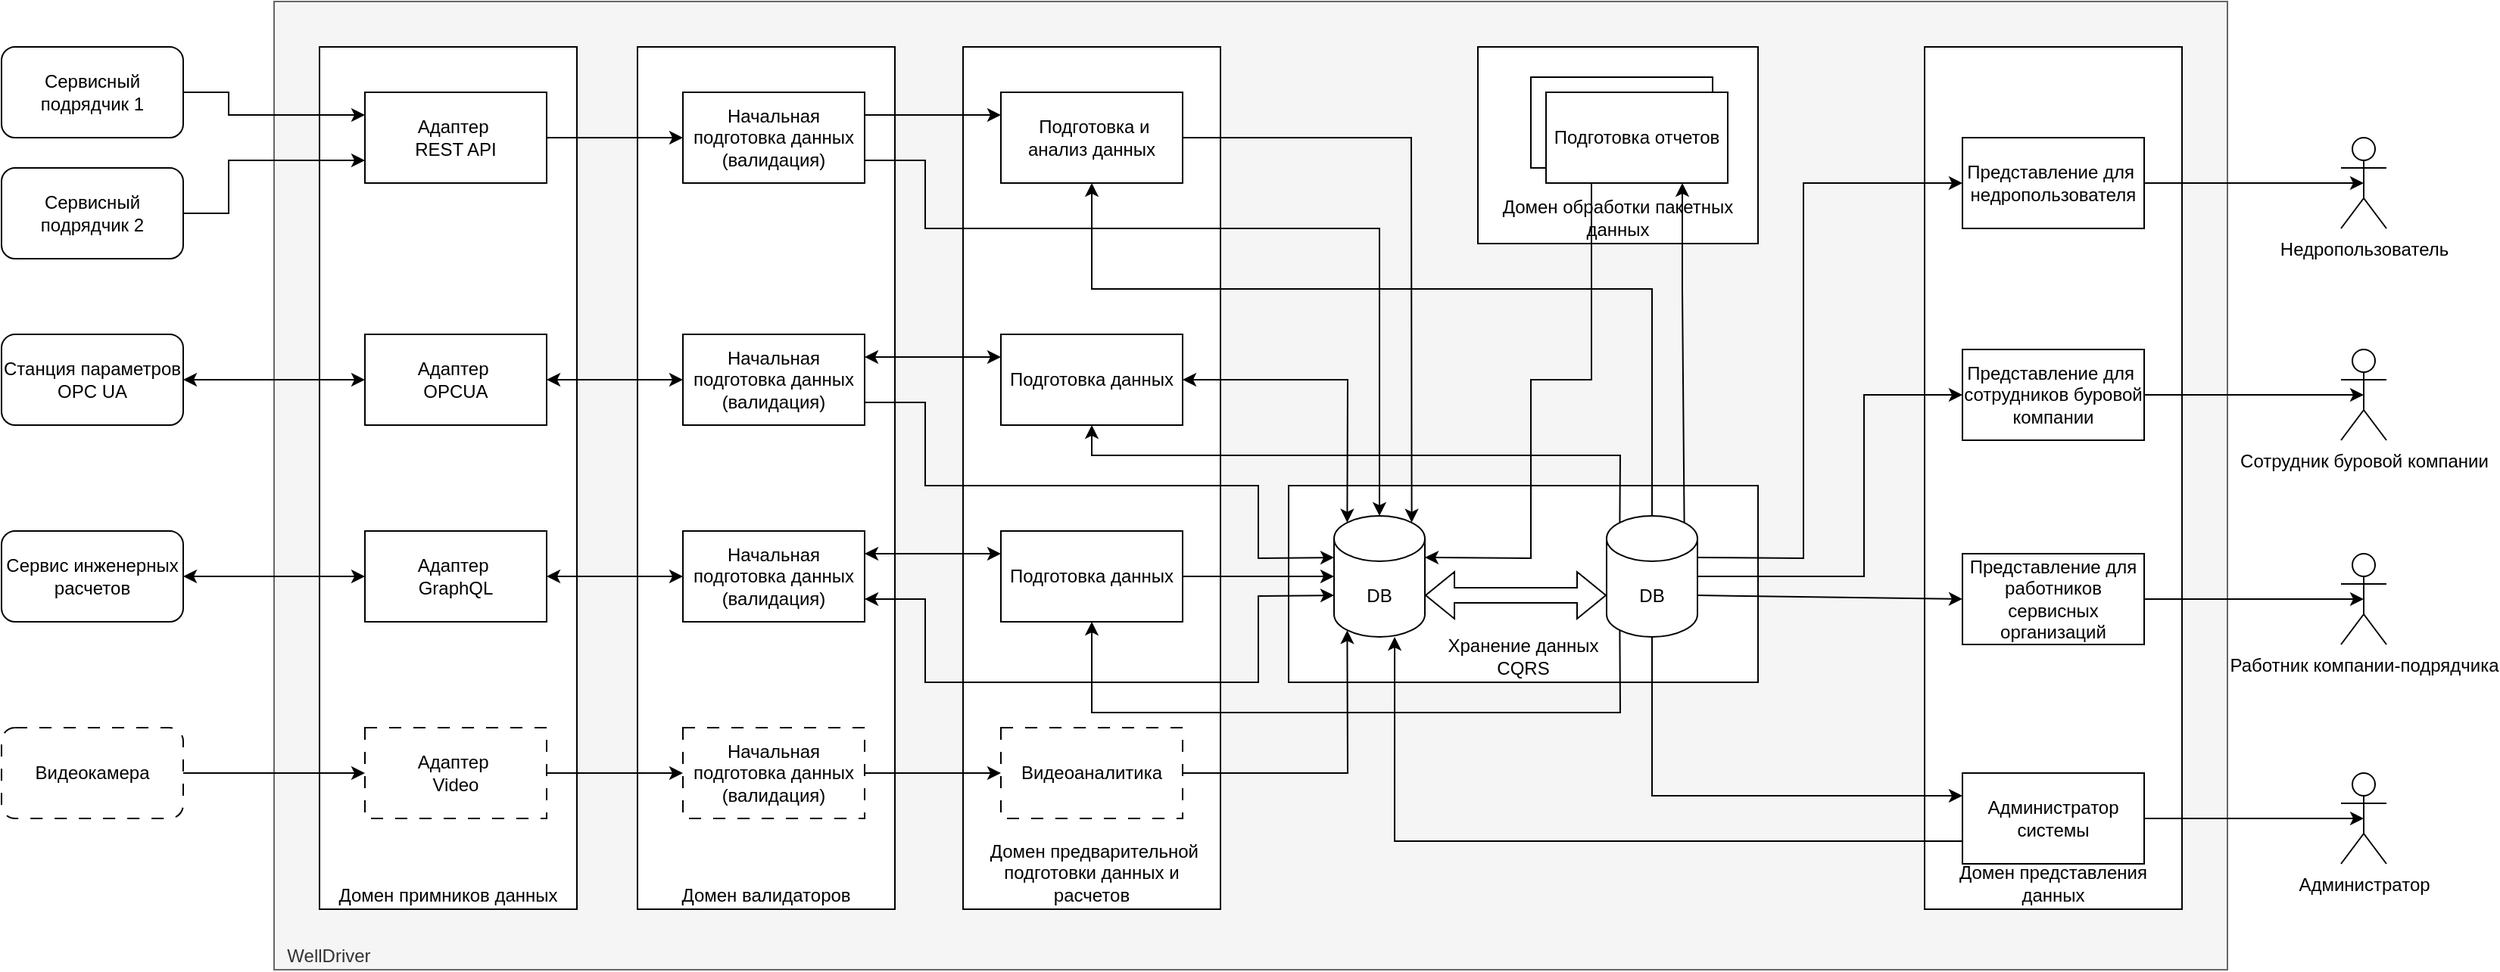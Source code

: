 <mxfile version="23.0.2" type="device">
  <diagram name="Страница — 1" id="gA9wOz-FBpwjpSg4Mojm">
    <mxGraphModel dx="1404" dy="814" grid="1" gridSize="10" guides="1" tooltips="1" connect="1" arrows="1" fold="1" page="1" pageScale="1" pageWidth="1100" pageHeight="850" math="0" shadow="0">
      <root>
        <mxCell id="0" />
        <mxCell id="1" parent="0" />
        <mxCell id="Vao4SwS5mdCdmDegx7Hp-79" value="&amp;nbsp; WellDriver" style="rounded=0;whiteSpace=wrap;html=1;verticalAlign=bottom;align=left;fillColor=#f5f5f5;fontColor=#333333;strokeColor=#666666;" parent="1" vertex="1">
          <mxGeometry x="180" width="1290" height="640" as="geometry" />
        </mxCell>
        <mxCell id="Vao4SwS5mdCdmDegx7Hp-73" value="Домен обработки пакетных данных" style="rounded=0;whiteSpace=wrap;html=1;verticalAlign=bottom;" parent="1" vertex="1">
          <mxGeometry x="975" y="30" width="185" height="130" as="geometry" />
        </mxCell>
        <mxCell id="Vao4SwS5mdCdmDegx7Hp-72" value="Домен представления данных" style="rounded=0;whiteSpace=wrap;html=1;verticalAlign=bottom;" parent="1" vertex="1">
          <mxGeometry x="1270" y="30" width="170" height="570" as="geometry" />
        </mxCell>
        <mxCell id="Vao4SwS5mdCdmDegx7Hp-71" value="&amp;nbsp;Домен предварительной подготовки данных и расчетов" style="rounded=0;whiteSpace=wrap;html=1;verticalAlign=bottom;" parent="1" vertex="1">
          <mxGeometry x="635" y="30" width="170" height="570" as="geometry" />
        </mxCell>
        <mxCell id="Vao4SwS5mdCdmDegx7Hp-70" value="Домен валидаторов" style="rounded=0;whiteSpace=wrap;html=1;verticalAlign=bottom;" parent="1" vertex="1">
          <mxGeometry x="420" y="30" width="170" height="570" as="geometry" />
        </mxCell>
        <mxCell id="Vao4SwS5mdCdmDegx7Hp-69" value="Домен примников данных" style="rounded=0;whiteSpace=wrap;html=1;verticalAlign=bottom;" parent="1" vertex="1">
          <mxGeometry x="210" y="30" width="170" height="570" as="geometry" />
        </mxCell>
        <mxCell id="Vao4SwS5mdCdmDegx7Hp-22" value="Хранение данных &lt;br&gt;CQRS" style="rounded=0;whiteSpace=wrap;html=1;verticalAlign=bottom;" parent="1" vertex="1">
          <mxGeometry x="850" y="320" width="310" height="130" as="geometry" />
        </mxCell>
        <mxCell id="Vao4SwS5mdCdmDegx7Hp-1" value="Адаптер&amp;nbsp;&lt;br&gt;REST API" style="rounded=0;whiteSpace=wrap;html=1;" parent="1" vertex="1">
          <mxGeometry x="240" y="60" width="120" height="60" as="geometry" />
        </mxCell>
        <mxCell id="Vao4SwS5mdCdmDegx7Hp-2" value="Сервисный подрядчик 1" style="rounded=1;whiteSpace=wrap;html=1;" parent="1" vertex="1">
          <mxGeometry y="30" width="120" height="60" as="geometry" />
        </mxCell>
        <mxCell id="Vao4SwS5mdCdmDegx7Hp-3" value="Сервисный подрядчик 2" style="rounded=1;whiteSpace=wrap;html=1;" parent="1" vertex="1">
          <mxGeometry y="110" width="120" height="60" as="geometry" />
        </mxCell>
        <mxCell id="Vao4SwS5mdCdmDegx7Hp-4" value="Станция параметров OPC UA" style="rounded=1;whiteSpace=wrap;html=1;" parent="1" vertex="1">
          <mxGeometry y="220" width="120" height="60" as="geometry" />
        </mxCell>
        <mxCell id="Vao4SwS5mdCdmDegx7Hp-5" value="Адаптер&amp;nbsp;&lt;br&gt;OPCUA" style="rounded=0;whiteSpace=wrap;html=1;" parent="1" vertex="1">
          <mxGeometry x="240" y="220" width="120" height="60" as="geometry" />
        </mxCell>
        <mxCell id="Vao4SwS5mdCdmDegx7Hp-6" value="Адаптер&amp;nbsp;&lt;br&gt;GraphQL" style="rounded=0;whiteSpace=wrap;html=1;" parent="1" vertex="1">
          <mxGeometry x="240" y="350" width="120" height="60" as="geometry" />
        </mxCell>
        <mxCell id="Vao4SwS5mdCdmDegx7Hp-7" value="Адаптер&amp;nbsp;&lt;br&gt;Video" style="rounded=0;whiteSpace=wrap;html=1;dashed=1;dashPattern=8 8;" parent="1" vertex="1">
          <mxGeometry x="240" y="480" width="120" height="60" as="geometry" />
        </mxCell>
        <mxCell id="Vao4SwS5mdCdmDegx7Hp-8" value="Сервис инженерных расчетов" style="rounded=1;whiteSpace=wrap;html=1;" parent="1" vertex="1">
          <mxGeometry y="350" width="120" height="60" as="geometry" />
        </mxCell>
        <mxCell id="Vao4SwS5mdCdmDegx7Hp-9" value="Видеокамера" style="rounded=1;whiteSpace=wrap;html=1;dashed=1;dashPattern=8 8;" parent="1" vertex="1">
          <mxGeometry y="480" width="120" height="60" as="geometry" />
        </mxCell>
        <mxCell id="Vao4SwS5mdCdmDegx7Hp-10" value="" style="endArrow=classic;html=1;rounded=0;exitX=1;exitY=0.5;exitDx=0;exitDy=0;entryX=0;entryY=0.25;entryDx=0;entryDy=0;" parent="1" source="Vao4SwS5mdCdmDegx7Hp-2" target="Vao4SwS5mdCdmDegx7Hp-1" edge="1">
          <mxGeometry width="50" height="50" relative="1" as="geometry">
            <mxPoint x="490" y="350" as="sourcePoint" />
            <mxPoint x="540" y="300" as="targetPoint" />
            <Array as="points">
              <mxPoint x="150" y="60" />
              <mxPoint x="150" y="75" />
            </Array>
          </mxGeometry>
        </mxCell>
        <mxCell id="Vao4SwS5mdCdmDegx7Hp-12" value="" style="endArrow=classic;html=1;rounded=0;exitX=1;exitY=0.5;exitDx=0;exitDy=0;entryX=0;entryY=0.75;entryDx=0;entryDy=0;" parent="1" source="Vao4SwS5mdCdmDegx7Hp-3" target="Vao4SwS5mdCdmDegx7Hp-1" edge="1">
          <mxGeometry width="50" height="50" relative="1" as="geometry">
            <mxPoint x="130" y="40" as="sourcePoint" />
            <mxPoint x="250" y="100" as="targetPoint" />
            <Array as="points">
              <mxPoint x="150" y="140" />
              <mxPoint x="150" y="105" />
            </Array>
          </mxGeometry>
        </mxCell>
        <mxCell id="Vao4SwS5mdCdmDegx7Hp-13" value="" style="endArrow=classic;html=1;rounded=0;exitX=1;exitY=0.5;exitDx=0;exitDy=0;entryX=0;entryY=0.5;entryDx=0;entryDy=0;startArrow=classic;startFill=1;" parent="1" source="Vao4SwS5mdCdmDegx7Hp-4" target="Vao4SwS5mdCdmDegx7Hp-5" edge="1">
          <mxGeometry width="50" height="50" relative="1" as="geometry">
            <mxPoint x="120" y="30" as="sourcePoint" />
            <mxPoint x="240" y="90" as="targetPoint" />
          </mxGeometry>
        </mxCell>
        <mxCell id="Vao4SwS5mdCdmDegx7Hp-14" value="" style="endArrow=classic;html=1;rounded=0;exitX=1;exitY=0.5;exitDx=0;exitDy=0;entryX=0;entryY=0.5;entryDx=0;entryDy=0;startArrow=classic;startFill=1;" parent="1" source="Vao4SwS5mdCdmDegx7Hp-8" target="Vao4SwS5mdCdmDegx7Hp-6" edge="1">
          <mxGeometry width="50" height="50" relative="1" as="geometry">
            <mxPoint x="130" y="280" as="sourcePoint" />
            <mxPoint x="250" y="280" as="targetPoint" />
          </mxGeometry>
        </mxCell>
        <mxCell id="Vao4SwS5mdCdmDegx7Hp-15" value="" style="endArrow=classic;html=1;rounded=0;exitX=1;exitY=0.5;exitDx=0;exitDy=0;entryX=0;entryY=0.5;entryDx=0;entryDy=0;" parent="1" source="Vao4SwS5mdCdmDegx7Hp-9" target="Vao4SwS5mdCdmDegx7Hp-7" edge="1">
          <mxGeometry width="50" height="50" relative="1" as="geometry">
            <mxPoint x="120" y="270" as="sourcePoint" />
            <mxPoint x="240" y="270" as="targetPoint" />
          </mxGeometry>
        </mxCell>
        <mxCell id="Vao4SwS5mdCdmDegx7Hp-16" value="Начальная подготовка данных (валидация)" style="rounded=0;whiteSpace=wrap;html=1;" parent="1" vertex="1">
          <mxGeometry x="450" y="60" width="120" height="60" as="geometry" />
        </mxCell>
        <mxCell id="Vao4SwS5mdCdmDegx7Hp-17" value="Начальная подготовка данных (валидация)" style="rounded=0;whiteSpace=wrap;html=1;" parent="1" vertex="1">
          <mxGeometry x="450" y="220" width="120" height="60" as="geometry" />
        </mxCell>
        <mxCell id="Vao4SwS5mdCdmDegx7Hp-18" value="Начальная подготовка данных (валидация)" style="rounded=0;whiteSpace=wrap;html=1;" parent="1" vertex="1">
          <mxGeometry x="450" y="350" width="120" height="60" as="geometry" />
        </mxCell>
        <mxCell id="Vao4SwS5mdCdmDegx7Hp-19" value="Видеоаналитика" style="rounded=0;whiteSpace=wrap;html=1;dashed=1;dashPattern=8 8;" parent="1" vertex="1">
          <mxGeometry x="660" y="480" width="120" height="60" as="geometry" />
        </mxCell>
        <mxCell id="Vao4SwS5mdCdmDegx7Hp-20" value="DB" style="shape=cylinder3;whiteSpace=wrap;html=1;boundedLbl=1;backgroundOutline=1;size=15;" parent="1" vertex="1">
          <mxGeometry x="880" y="340" width="60" height="80" as="geometry" />
        </mxCell>
        <mxCell id="Vao4SwS5mdCdmDegx7Hp-21" value="DB" style="shape=cylinder3;whiteSpace=wrap;html=1;boundedLbl=1;backgroundOutline=1;size=15;" parent="1" vertex="1">
          <mxGeometry x="1060" y="340" width="60" height="80" as="geometry" />
        </mxCell>
        <mxCell id="Vao4SwS5mdCdmDegx7Hp-23" value="" style="endArrow=classic;html=1;rounded=0;exitX=1;exitY=0.5;exitDx=0;exitDy=0;entryX=0;entryY=0.5;entryDx=0;entryDy=0;" parent="1" source="Vao4SwS5mdCdmDegx7Hp-1" target="Vao4SwS5mdCdmDegx7Hp-16" edge="1">
          <mxGeometry width="50" height="50" relative="1" as="geometry">
            <mxPoint x="490" y="350" as="sourcePoint" />
            <mxPoint x="540" y="300" as="targetPoint" />
          </mxGeometry>
        </mxCell>
        <mxCell id="Vao4SwS5mdCdmDegx7Hp-24" value="" style="endArrow=classic;html=1;rounded=0;exitX=1;exitY=0.5;exitDx=0;exitDy=0;entryX=0;entryY=0.5;entryDx=0;entryDy=0;startArrow=classic;startFill=1;" parent="1" source="Vao4SwS5mdCdmDegx7Hp-5" target="Vao4SwS5mdCdmDegx7Hp-17" edge="1">
          <mxGeometry width="50" height="50" relative="1" as="geometry">
            <mxPoint x="370" y="100" as="sourcePoint" />
            <mxPoint x="460" y="100" as="targetPoint" />
          </mxGeometry>
        </mxCell>
        <mxCell id="Vao4SwS5mdCdmDegx7Hp-25" value="" style="endArrow=classic;html=1;rounded=0;exitX=1;exitY=0.5;exitDx=0;exitDy=0;entryX=0;entryY=0.5;entryDx=0;entryDy=0;startArrow=classic;startFill=1;" parent="1" source="Vao4SwS5mdCdmDegx7Hp-6" target="Vao4SwS5mdCdmDegx7Hp-18" edge="1">
          <mxGeometry width="50" height="50" relative="1" as="geometry">
            <mxPoint x="360" y="90" as="sourcePoint" />
            <mxPoint x="450" y="90" as="targetPoint" />
          </mxGeometry>
        </mxCell>
        <mxCell id="Vao4SwS5mdCdmDegx7Hp-26" value="" style="endArrow=classic;html=1;rounded=0;exitX=1;exitY=0.5;exitDx=0;exitDy=0;entryX=0;entryY=0.5;entryDx=0;entryDy=0;" parent="1" source="Vao4SwS5mdCdmDegx7Hp-7" target="Vao4SwS5mdCdmDegx7Hp-80" edge="1">
          <mxGeometry width="50" height="50" relative="1" as="geometry">
            <mxPoint x="360" y="90" as="sourcePoint" />
            <mxPoint x="450" y="90" as="targetPoint" />
          </mxGeometry>
        </mxCell>
        <mxCell id="Vao4SwS5mdCdmDegx7Hp-31" value="&amp;nbsp;Подготовка и анализ данных" style="rounded=0;whiteSpace=wrap;html=1;" parent="1" vertex="1">
          <mxGeometry x="660" y="60" width="120" height="60" as="geometry" />
        </mxCell>
        <mxCell id="Vao4SwS5mdCdmDegx7Hp-32" value="" style="endArrow=classic;html=1;rounded=0;entryX=0;entryY=0.25;entryDx=0;entryDy=0;exitX=1;exitY=0.25;exitDx=0;exitDy=0;" parent="1" source="Vao4SwS5mdCdmDegx7Hp-16" target="Vao4SwS5mdCdmDegx7Hp-31" edge="1">
          <mxGeometry width="50" height="50" relative="1" as="geometry">
            <mxPoint x="540" y="350" as="sourcePoint" />
            <mxPoint x="590" y="300" as="targetPoint" />
          </mxGeometry>
        </mxCell>
        <mxCell id="Vao4SwS5mdCdmDegx7Hp-34" value="Подготовка данных" style="rounded=0;whiteSpace=wrap;html=1;" parent="1" vertex="1">
          <mxGeometry x="660" y="220" width="120" height="60" as="geometry" />
        </mxCell>
        <mxCell id="Vao4SwS5mdCdmDegx7Hp-35" value="Подготовка данных" style="rounded=0;whiteSpace=wrap;html=1;" parent="1" vertex="1">
          <mxGeometry x="660" y="350" width="120" height="60" as="geometry" />
        </mxCell>
        <mxCell id="Vao4SwS5mdCdmDegx7Hp-36" value="" style="endArrow=classic;html=1;rounded=0;exitX=1;exitY=0.75;exitDx=0;exitDy=0;entryX=0.5;entryY=0;entryDx=0;entryDy=0;entryPerimeter=0;" parent="1" source="Vao4SwS5mdCdmDegx7Hp-16" target="Vao4SwS5mdCdmDegx7Hp-20" edge="1">
          <mxGeometry width="50" height="50" relative="1" as="geometry">
            <mxPoint x="540" y="450" as="sourcePoint" />
            <mxPoint x="590" y="400" as="targetPoint" />
            <Array as="points">
              <mxPoint x="610" y="105" />
              <mxPoint x="610" y="150" />
              <mxPoint x="910" y="150" />
            </Array>
          </mxGeometry>
        </mxCell>
        <mxCell id="Vao4SwS5mdCdmDegx7Hp-37" value="" style="endArrow=classic;html=1;rounded=0;exitX=1;exitY=0.5;exitDx=0;exitDy=0;entryX=0.855;entryY=0;entryDx=0;entryDy=4.35;entryPerimeter=0;" parent="1" source="Vao4SwS5mdCdmDegx7Hp-31" target="Vao4SwS5mdCdmDegx7Hp-20" edge="1">
          <mxGeometry width="50" height="50" relative="1" as="geometry">
            <mxPoint x="840" y="90" as="sourcePoint" />
            <mxPoint x="890" y="40" as="targetPoint" />
            <Array as="points">
              <mxPoint x="931" y="90" />
            </Array>
          </mxGeometry>
        </mxCell>
        <mxCell id="Vao4SwS5mdCdmDegx7Hp-38" value="" style="endArrow=classic;html=1;rounded=0;exitX=1;exitY=0.25;exitDx=0;exitDy=0;entryX=0;entryY=0.25;entryDx=0;entryDy=0;startArrow=classic;startFill=1;" parent="1" source="Vao4SwS5mdCdmDegx7Hp-17" target="Vao4SwS5mdCdmDegx7Hp-34" edge="1">
          <mxGeometry width="50" height="50" relative="1" as="geometry">
            <mxPoint x="540" y="450" as="sourcePoint" />
            <mxPoint x="590" y="400" as="targetPoint" />
            <Array as="points">
              <mxPoint x="610" y="235" />
            </Array>
          </mxGeometry>
        </mxCell>
        <mxCell id="Vao4SwS5mdCdmDegx7Hp-39" value="" style="endArrow=classic;html=1;rounded=0;exitX=1;exitY=0.75;exitDx=0;exitDy=0;entryX=0;entryY=0;entryDx=0;entryDy=27.5;entryPerimeter=0;" parent="1" source="Vao4SwS5mdCdmDegx7Hp-17" target="Vao4SwS5mdCdmDegx7Hp-20" edge="1">
          <mxGeometry width="50" height="50" relative="1" as="geometry">
            <mxPoint x="540" y="450" as="sourcePoint" />
            <mxPoint x="590" y="400" as="targetPoint" />
            <Array as="points">
              <mxPoint x="610" y="265" />
              <mxPoint x="610" y="320" />
              <mxPoint x="830" y="320" />
              <mxPoint x="830" y="368" />
            </Array>
          </mxGeometry>
        </mxCell>
        <mxCell id="Vao4SwS5mdCdmDegx7Hp-40" value="" style="endArrow=classic;html=1;rounded=0;entryX=0;entryY=0.5;entryDx=0;entryDy=0;entryPerimeter=0;exitX=1;exitY=0.5;exitDx=0;exitDy=0;" parent="1" source="Vao4SwS5mdCdmDegx7Hp-35" target="Vao4SwS5mdCdmDegx7Hp-20" edge="1">
          <mxGeometry width="50" height="50" relative="1" as="geometry">
            <mxPoint x="540" y="450" as="sourcePoint" />
            <mxPoint x="590" y="400" as="targetPoint" />
          </mxGeometry>
        </mxCell>
        <mxCell id="Vao4SwS5mdCdmDegx7Hp-41" value="" style="endArrow=classic;html=1;rounded=0;exitX=1;exitY=0.75;exitDx=0;exitDy=0;entryX=0;entryY=0;entryDx=0;entryDy=52.5;entryPerimeter=0;startArrow=classic;startFill=1;" parent="1" source="Vao4SwS5mdCdmDegx7Hp-18" target="Vao4SwS5mdCdmDegx7Hp-20" edge="1">
          <mxGeometry width="50" height="50" relative="1" as="geometry">
            <mxPoint x="810" y="570" as="sourcePoint" />
            <mxPoint x="860" y="520" as="targetPoint" />
            <Array as="points">
              <mxPoint x="610" y="395" />
              <mxPoint x="610" y="450" />
              <mxPoint x="830" y="450" />
              <mxPoint x="830" y="393" />
            </Array>
          </mxGeometry>
        </mxCell>
        <mxCell id="Vao4SwS5mdCdmDegx7Hp-42" value="" style="endArrow=classic;html=1;rounded=0;exitX=1;exitY=0.5;exitDx=0;exitDy=0;entryX=0.145;entryY=1;entryDx=0;entryDy=-4.35;entryPerimeter=0;" parent="1" source="Vao4SwS5mdCdmDegx7Hp-19" target="Vao4SwS5mdCdmDegx7Hp-20" edge="1">
          <mxGeometry width="50" height="50" relative="1" as="geometry">
            <mxPoint x="540" y="450" as="sourcePoint" />
            <mxPoint x="910" y="510" as="targetPoint" />
            <Array as="points">
              <mxPoint x="889" y="510" />
            </Array>
          </mxGeometry>
        </mxCell>
        <mxCell id="Vao4SwS5mdCdmDegx7Hp-43" value="" style="endArrow=classic;html=1;rounded=0;entryX=0.145;entryY=0;entryDx=0;entryDy=4.35;entryPerimeter=0;exitX=1;exitY=0.5;exitDx=0;exitDy=0;startArrow=classic;startFill=1;" parent="1" source="Vao4SwS5mdCdmDegx7Hp-34" target="Vao4SwS5mdCdmDegx7Hp-20" edge="1">
          <mxGeometry width="50" height="50" relative="1" as="geometry">
            <mxPoint x="820" y="270" as="sourcePoint" />
            <mxPoint x="870" y="220" as="targetPoint" />
            <Array as="points">
              <mxPoint x="889" y="250" />
            </Array>
          </mxGeometry>
        </mxCell>
        <mxCell id="Vao4SwS5mdCdmDegx7Hp-44" value="" style="endArrow=classic;html=1;rounded=0;exitX=1;exitY=0.25;exitDx=0;exitDy=0;entryX=0;entryY=0.25;entryDx=0;entryDy=0;startArrow=classic;startFill=1;" parent="1" source="Vao4SwS5mdCdmDegx7Hp-18" target="Vao4SwS5mdCdmDegx7Hp-35" edge="1">
          <mxGeometry width="50" height="50" relative="1" as="geometry">
            <mxPoint x="620" y="380" as="sourcePoint" />
            <mxPoint x="670" y="330" as="targetPoint" />
          </mxGeometry>
        </mxCell>
        <mxCell id="Vao4SwS5mdCdmDegx7Hp-45" value="Представление для&amp;nbsp;&lt;br&gt;недропользователя" style="rounded=0;whiteSpace=wrap;html=1;" parent="1" vertex="1">
          <mxGeometry x="1295" y="90" width="120" height="60" as="geometry" />
        </mxCell>
        <mxCell id="Vao4SwS5mdCdmDegx7Hp-46" value="Недропользователь" style="shape=umlActor;verticalLabelPosition=bottom;verticalAlign=top;html=1;outlineConnect=0;" parent="1" vertex="1">
          <mxGeometry x="1545" y="90" width="30" height="60" as="geometry" />
        </mxCell>
        <mxCell id="Vao4SwS5mdCdmDegx7Hp-47" value="Представление для&amp;nbsp;&lt;br style=&quot;border-color: var(--border-color);&quot;&gt;сотрудников буровой компании" style="rounded=0;whiteSpace=wrap;html=1;" parent="1" vertex="1">
          <mxGeometry x="1295" y="230" width="120" height="60" as="geometry" />
        </mxCell>
        <mxCell id="Vao4SwS5mdCdmDegx7Hp-48" value="Сотрудник буровой компании" style="shape=umlActor;verticalLabelPosition=bottom;verticalAlign=top;html=1;outlineConnect=0;" parent="1" vertex="1">
          <mxGeometry x="1545" y="230" width="30" height="60" as="geometry" />
        </mxCell>
        <mxCell id="Vao4SwS5mdCdmDegx7Hp-49" value="Администратор системы" style="rounded=0;whiteSpace=wrap;html=1;" parent="1" vertex="1">
          <mxGeometry x="1295" y="510" width="120" height="60" as="geometry" />
        </mxCell>
        <mxCell id="Vao4SwS5mdCdmDegx7Hp-50" value="Администратор" style="shape=umlActor;verticalLabelPosition=bottom;verticalAlign=top;html=1;outlineConnect=0;" parent="1" vertex="1">
          <mxGeometry x="1545" y="510" width="30" height="60" as="geometry" />
        </mxCell>
        <mxCell id="Vao4SwS5mdCdmDegx7Hp-51" value="Представление для работников сервисных организаций" style="rounded=0;whiteSpace=wrap;html=1;" parent="1" vertex="1">
          <mxGeometry x="1295" y="365" width="120" height="60" as="geometry" />
        </mxCell>
        <mxCell id="Vao4SwS5mdCdmDegx7Hp-52" value="Работник компании-подрядчика" style="shape=umlActor;verticalLabelPosition=bottom;verticalAlign=top;html=1;outlineConnect=0;" parent="1" vertex="1">
          <mxGeometry x="1545" y="365" width="30" height="60" as="geometry" />
        </mxCell>
        <mxCell id="Vao4SwS5mdCdmDegx7Hp-53" value="" style="endArrow=classic;html=1;rounded=0;exitX=1;exitY=0.5;exitDx=0;exitDy=0;entryX=0.5;entryY=0.5;entryDx=0;entryDy=0;entryPerimeter=0;" parent="1" source="Vao4SwS5mdCdmDegx7Hp-45" target="Vao4SwS5mdCdmDegx7Hp-46" edge="1">
          <mxGeometry width="50" height="50" relative="1" as="geometry">
            <mxPoint x="1135" y="480" as="sourcePoint" />
            <mxPoint x="1185" y="430" as="targetPoint" />
          </mxGeometry>
        </mxCell>
        <mxCell id="Vao4SwS5mdCdmDegx7Hp-55" value="" style="endArrow=classic;html=1;rounded=0;exitX=1;exitY=0.5;exitDx=0;exitDy=0;entryX=0.5;entryY=0.5;entryDx=0;entryDy=0;entryPerimeter=0;" parent="1" source="Vao4SwS5mdCdmDegx7Hp-47" target="Vao4SwS5mdCdmDegx7Hp-48" edge="1">
          <mxGeometry width="50" height="50" relative="1" as="geometry">
            <mxPoint x="1425" y="150" as="sourcePoint" />
            <mxPoint x="1570" y="150" as="targetPoint" />
          </mxGeometry>
        </mxCell>
        <mxCell id="Vao4SwS5mdCdmDegx7Hp-56" value="" style="endArrow=classic;html=1;rounded=0;exitX=1;exitY=0.5;exitDx=0;exitDy=0;entryX=0.5;entryY=0.5;entryDx=0;entryDy=0;entryPerimeter=0;" parent="1" source="Vao4SwS5mdCdmDegx7Hp-51" target="Vao4SwS5mdCdmDegx7Hp-52" edge="1">
          <mxGeometry width="50" height="50" relative="1" as="geometry">
            <mxPoint x="1425" y="280" as="sourcePoint" />
            <mxPoint x="1570" y="280" as="targetPoint" />
          </mxGeometry>
        </mxCell>
        <mxCell id="Vao4SwS5mdCdmDegx7Hp-57" value="" style="endArrow=classic;html=1;rounded=0;exitX=1;exitY=0.5;exitDx=0;exitDy=0;entryX=0.5;entryY=0.5;entryDx=0;entryDy=0;entryPerimeter=0;" parent="1" source="Vao4SwS5mdCdmDegx7Hp-49" target="Vao4SwS5mdCdmDegx7Hp-50" edge="1">
          <mxGeometry width="50" height="50" relative="1" as="geometry">
            <mxPoint x="1415" y="300" as="sourcePoint" />
            <mxPoint x="1560" y="300" as="targetPoint" />
          </mxGeometry>
        </mxCell>
        <mxCell id="Vao4SwS5mdCdmDegx7Hp-58" value="" style="shape=flexArrow;endArrow=classic;startArrow=classic;html=1;rounded=0;entryX=0;entryY=0;entryDx=0;entryDy=52.5;entryPerimeter=0;exitX=1;exitY=0;exitDx=0;exitDy=52.5;exitPerimeter=0;" parent="1" source="Vao4SwS5mdCdmDegx7Hp-20" target="Vao4SwS5mdCdmDegx7Hp-21" edge="1">
          <mxGeometry width="100" height="100" relative="1" as="geometry">
            <mxPoint x="970" y="580" as="sourcePoint" />
            <mxPoint x="1070" y="480" as="targetPoint" />
            <Array as="points" />
          </mxGeometry>
        </mxCell>
        <mxCell id="Vao4SwS5mdCdmDegx7Hp-59" value="" style="endArrow=classic;html=1;rounded=0;entryX=0;entryY=0.5;entryDx=0;entryDy=0;exitX=1;exitY=0;exitDx=0;exitDy=27.5;exitPerimeter=0;" parent="1" source="Vao4SwS5mdCdmDegx7Hp-21" target="Vao4SwS5mdCdmDegx7Hp-45" edge="1">
          <mxGeometry width="50" height="50" relative="1" as="geometry">
            <mxPoint x="1070" y="450" as="sourcePoint" />
            <mxPoint x="1120" y="400" as="targetPoint" />
            <Array as="points">
              <mxPoint x="1190" y="368" />
              <mxPoint x="1190" y="120" />
            </Array>
          </mxGeometry>
        </mxCell>
        <mxCell id="Vao4SwS5mdCdmDegx7Hp-60" value="" style="endArrow=classic;html=1;rounded=0;entryX=0;entryY=0.25;entryDx=0;entryDy=0;exitX=0.5;exitY=1;exitDx=0;exitDy=0;exitPerimeter=0;" parent="1" source="Vao4SwS5mdCdmDegx7Hp-21" target="Vao4SwS5mdCdmDegx7Hp-49" edge="1">
          <mxGeometry width="50" height="50" relative="1" as="geometry">
            <mxPoint x="1140" y="670" as="sourcePoint" />
            <mxPoint x="1190" y="620" as="targetPoint" />
            <Array as="points">
              <mxPoint x="1090" y="525" />
            </Array>
          </mxGeometry>
        </mxCell>
        <mxCell id="Vao4SwS5mdCdmDegx7Hp-61" value="" style="endArrow=classic;html=1;rounded=0;entryX=0;entryY=0.5;entryDx=0;entryDy=0;exitX=1;exitY=0;exitDx=0;exitDy=52.5;exitPerimeter=0;" parent="1" source="Vao4SwS5mdCdmDegx7Hp-21" target="Vao4SwS5mdCdmDegx7Hp-51" edge="1">
          <mxGeometry width="50" height="50" relative="1" as="geometry">
            <mxPoint x="1160" y="500" as="sourcePoint" />
            <mxPoint x="1210" y="450" as="targetPoint" />
          </mxGeometry>
        </mxCell>
        <mxCell id="Vao4SwS5mdCdmDegx7Hp-62" value="" style="endArrow=classic;html=1;rounded=0;entryX=0;entryY=0.5;entryDx=0;entryDy=0;exitX=1;exitY=0.5;exitDx=0;exitDy=0;exitPerimeter=0;" parent="1" source="Vao4SwS5mdCdmDegx7Hp-21" target="Vao4SwS5mdCdmDegx7Hp-47" edge="1">
          <mxGeometry width="50" height="50" relative="1" as="geometry">
            <mxPoint x="1130" y="290" as="sourcePoint" />
            <mxPoint x="1180" y="240" as="targetPoint" />
            <Array as="points">
              <mxPoint x="1230" y="380" />
              <mxPoint x="1230" y="260" />
            </Array>
          </mxGeometry>
        </mxCell>
        <mxCell id="Vao4SwS5mdCdmDegx7Hp-63" value="" style="rounded=0;whiteSpace=wrap;html=1;" parent="1" vertex="1">
          <mxGeometry x="1010" y="50" width="120" height="60" as="geometry" />
        </mxCell>
        <mxCell id="Vao4SwS5mdCdmDegx7Hp-64" value="Подготовка отчетов" style="rounded=0;whiteSpace=wrap;html=1;" parent="1" vertex="1">
          <mxGeometry x="1020" y="60" width="120" height="60" as="geometry" />
        </mxCell>
        <mxCell id="Vao4SwS5mdCdmDegx7Hp-65" value="" style="endArrow=classic;html=1;rounded=0;exitX=0.855;exitY=0;exitDx=0;exitDy=4.35;exitPerimeter=0;entryX=0.75;entryY=1;entryDx=0;entryDy=0;" parent="1" source="Vao4SwS5mdCdmDegx7Hp-21" target="Vao4SwS5mdCdmDegx7Hp-64" edge="1">
          <mxGeometry width="50" height="50" relative="1" as="geometry">
            <mxPoint x="1110" y="290" as="sourcePoint" />
            <mxPoint x="1160" y="240" as="targetPoint" />
            <Array as="points">
              <mxPoint x="1110" y="190" />
            </Array>
          </mxGeometry>
        </mxCell>
        <mxCell id="Vao4SwS5mdCdmDegx7Hp-66" value="" style="endArrow=classic;html=1;rounded=0;exitX=0.25;exitY=1;exitDx=0;exitDy=0;entryX=1;entryY=0;entryDx=0;entryDy=27.5;entryPerimeter=0;" parent="1" source="Vao4SwS5mdCdmDegx7Hp-64" target="Vao4SwS5mdCdmDegx7Hp-20" edge="1">
          <mxGeometry width="50" height="50" relative="1" as="geometry">
            <mxPoint x="1070" y="450" as="sourcePoint" />
            <mxPoint x="1120" y="400" as="targetPoint" />
            <Array as="points">
              <mxPoint x="1050" y="250" />
              <mxPoint x="1010" y="250" />
              <mxPoint x="1010" y="368" />
            </Array>
          </mxGeometry>
        </mxCell>
        <mxCell id="Vao4SwS5mdCdmDegx7Hp-68" value="" style="endArrow=classic;html=1;rounded=0;exitX=0;exitY=0.75;exitDx=0;exitDy=0;entryX=0.667;entryY=1;entryDx=0;entryDy=0;entryPerimeter=0;" parent="1" source="Vao4SwS5mdCdmDegx7Hp-49" target="Vao4SwS5mdCdmDegx7Hp-20" edge="1">
          <mxGeometry width="50" height="50" relative="1" as="geometry">
            <mxPoint x="1140" y="450" as="sourcePoint" />
            <mxPoint x="1190" y="400" as="targetPoint" />
            <Array as="points">
              <mxPoint x="920" y="555" />
            </Array>
          </mxGeometry>
        </mxCell>
        <mxCell id="Vao4SwS5mdCdmDegx7Hp-76" value="" style="endArrow=classic;html=1;rounded=0;exitX=0.5;exitY=0;exitDx=0;exitDy=0;exitPerimeter=0;entryX=0.5;entryY=1;entryDx=0;entryDy=0;" parent="1" source="Vao4SwS5mdCdmDegx7Hp-21" target="Vao4SwS5mdCdmDegx7Hp-31" edge="1">
          <mxGeometry width="50" height="50" relative="1" as="geometry">
            <mxPoint x="1070" y="310" as="sourcePoint" />
            <mxPoint x="1120" y="260" as="targetPoint" />
            <Array as="points">
              <mxPoint x="1090" y="190" />
              <mxPoint x="720" y="190" />
            </Array>
          </mxGeometry>
        </mxCell>
        <mxCell id="Vao4SwS5mdCdmDegx7Hp-77" value="" style="endArrow=classic;html=1;rounded=0;entryX=0.5;entryY=1;entryDx=0;entryDy=0;exitX=0.145;exitY=0;exitDx=0;exitDy=4.35;exitPerimeter=0;" parent="1" source="Vao4SwS5mdCdmDegx7Hp-21" target="Vao4SwS5mdCdmDegx7Hp-34" edge="1">
          <mxGeometry width="50" height="50" relative="1" as="geometry">
            <mxPoint x="950" y="300" as="sourcePoint" />
            <mxPoint x="1000" y="250" as="targetPoint" />
            <Array as="points">
              <mxPoint x="1069" y="300" />
              <mxPoint x="720" y="300" />
            </Array>
          </mxGeometry>
        </mxCell>
        <mxCell id="Vao4SwS5mdCdmDegx7Hp-78" value="" style="endArrow=classic;html=1;rounded=0;exitX=0.145;exitY=1;exitDx=0;exitDy=-4.35;exitPerimeter=0;entryX=0.5;entryY=1;entryDx=0;entryDy=0;" parent="1" source="Vao4SwS5mdCdmDegx7Hp-21" target="Vao4SwS5mdCdmDegx7Hp-35" edge="1">
          <mxGeometry width="50" height="50" relative="1" as="geometry">
            <mxPoint x="1050" y="530" as="sourcePoint" />
            <mxPoint x="1100" y="480" as="targetPoint" />
            <Array as="points">
              <mxPoint x="1069" y="470" />
              <mxPoint x="720" y="470" />
            </Array>
          </mxGeometry>
        </mxCell>
        <mxCell id="Vao4SwS5mdCdmDegx7Hp-80" value="Начальная подготовка данных (валидация)" style="rounded=0;whiteSpace=wrap;html=1;dashed=1;dashPattern=8 8;" parent="1" vertex="1">
          <mxGeometry x="450" y="480" width="120" height="60" as="geometry" />
        </mxCell>
        <mxCell id="Vao4SwS5mdCdmDegx7Hp-81" value="" style="endArrow=classic;html=1;rounded=0;exitX=1;exitY=0.5;exitDx=0;exitDy=0;entryX=0;entryY=0.5;entryDx=0;entryDy=0;" parent="1" source="Vao4SwS5mdCdmDegx7Hp-80" target="Vao4SwS5mdCdmDegx7Hp-19" edge="1">
          <mxGeometry width="50" height="50" relative="1" as="geometry">
            <mxPoint x="370" y="520" as="sourcePoint" />
            <mxPoint x="460" y="520" as="targetPoint" />
          </mxGeometry>
        </mxCell>
      </root>
    </mxGraphModel>
  </diagram>
</mxfile>
